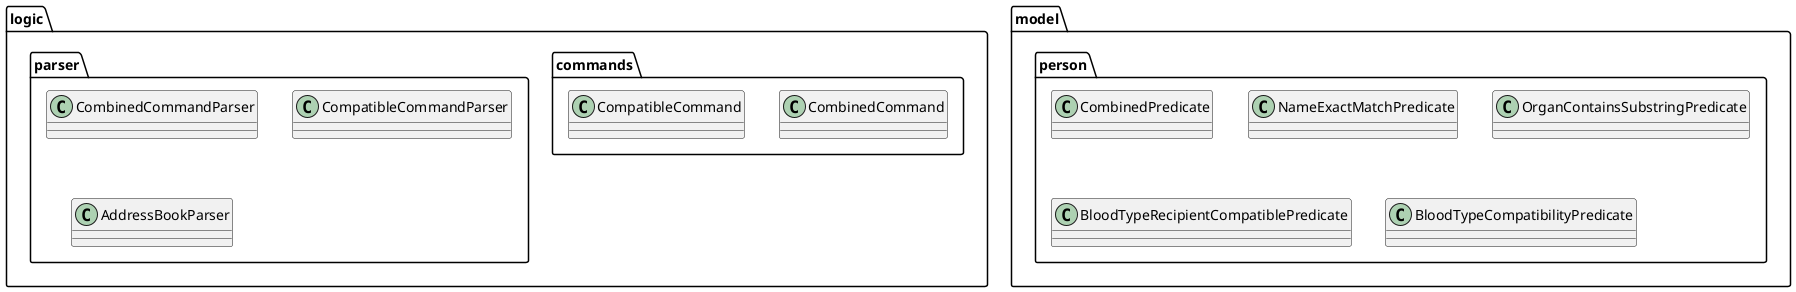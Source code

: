 @startuml
skinparam classAttributeIconSize 0

package "logic.commands" {
  class CombinedCommand
  class CompatibleCommand
}

package "logic.parser" {
  class CombinedCommandParser
  class CompatibleCommandParser
  class AddressBookParser
}

package "model.person" {
  class CombinedPredicate
  class NameExactMatchPredicate
  class OrganContainsSubstringPredicate
  class BloodTypeRecipientCompatiblePredicate
  class BloodTypeCompatibilityPredicate
}


@enduml

